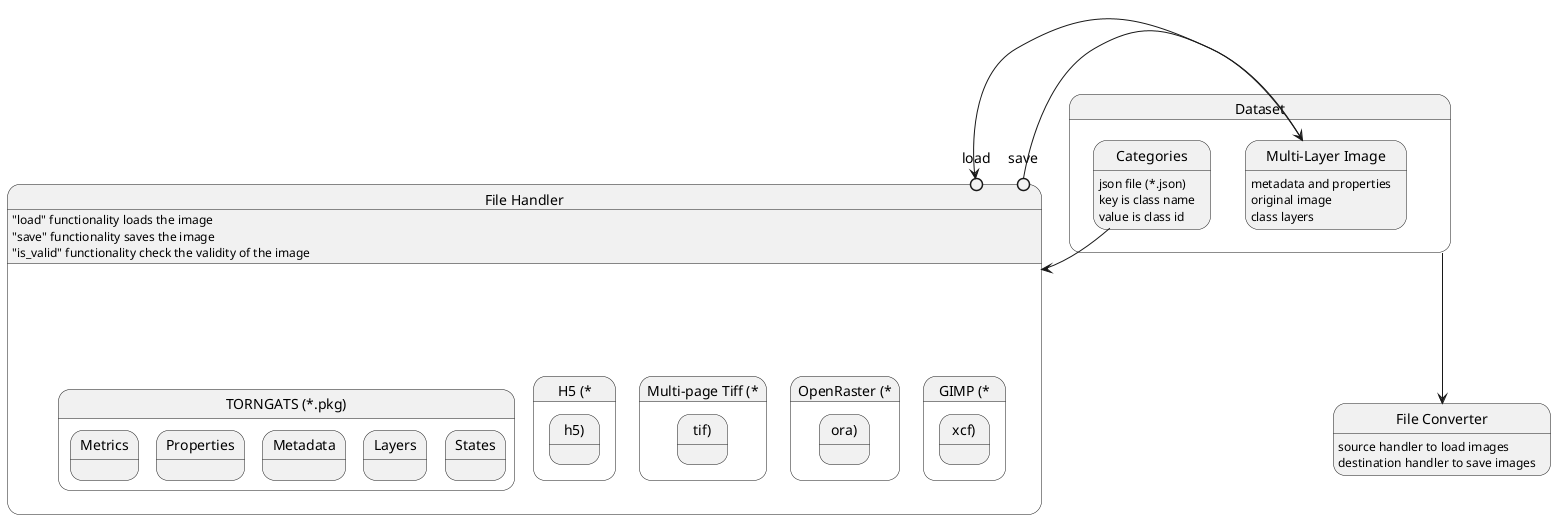 
@startuml Abstract Design

state Dataset {
    state "Multi-Layer Image" as data {
        data : metadata and properties
        data : original image
        data : class layers
    }
    state "Categories" as cats {
        cats : json file (*.json)
        cats : key is class name
        cats : value is class id
    }
}

state "File Handler" as handler {
    handler : "load" functionality loads the image
    handler : "save" functionality saves the image
    handler : "is_valid" functionality check the validity of the image

    state "GIMP (*.xcf)"
    state "OpenRaster (*.ora)"
    state "Multi-page Tiff (*.tif)"
    state "H5 (*.h5)"
    state "TORNGATS (*.pkg)" as pkg {
        state "Metrics" as pkg_metrics
        state "Properties" as pkg_properties
        state "Metadata" as pkg_metadata
        state "Layers" as pkg_layers
        state "States" as pkg_states
    }

    state load <<entryPoint>>
    state save <<entryPoint>>
}

data --> load
save -> data
cats --> handler

state "File Converter" as conv {
    conv : source handler to load images
    conv : destination handler to save images
}

Dataset --> conv

@enduml

